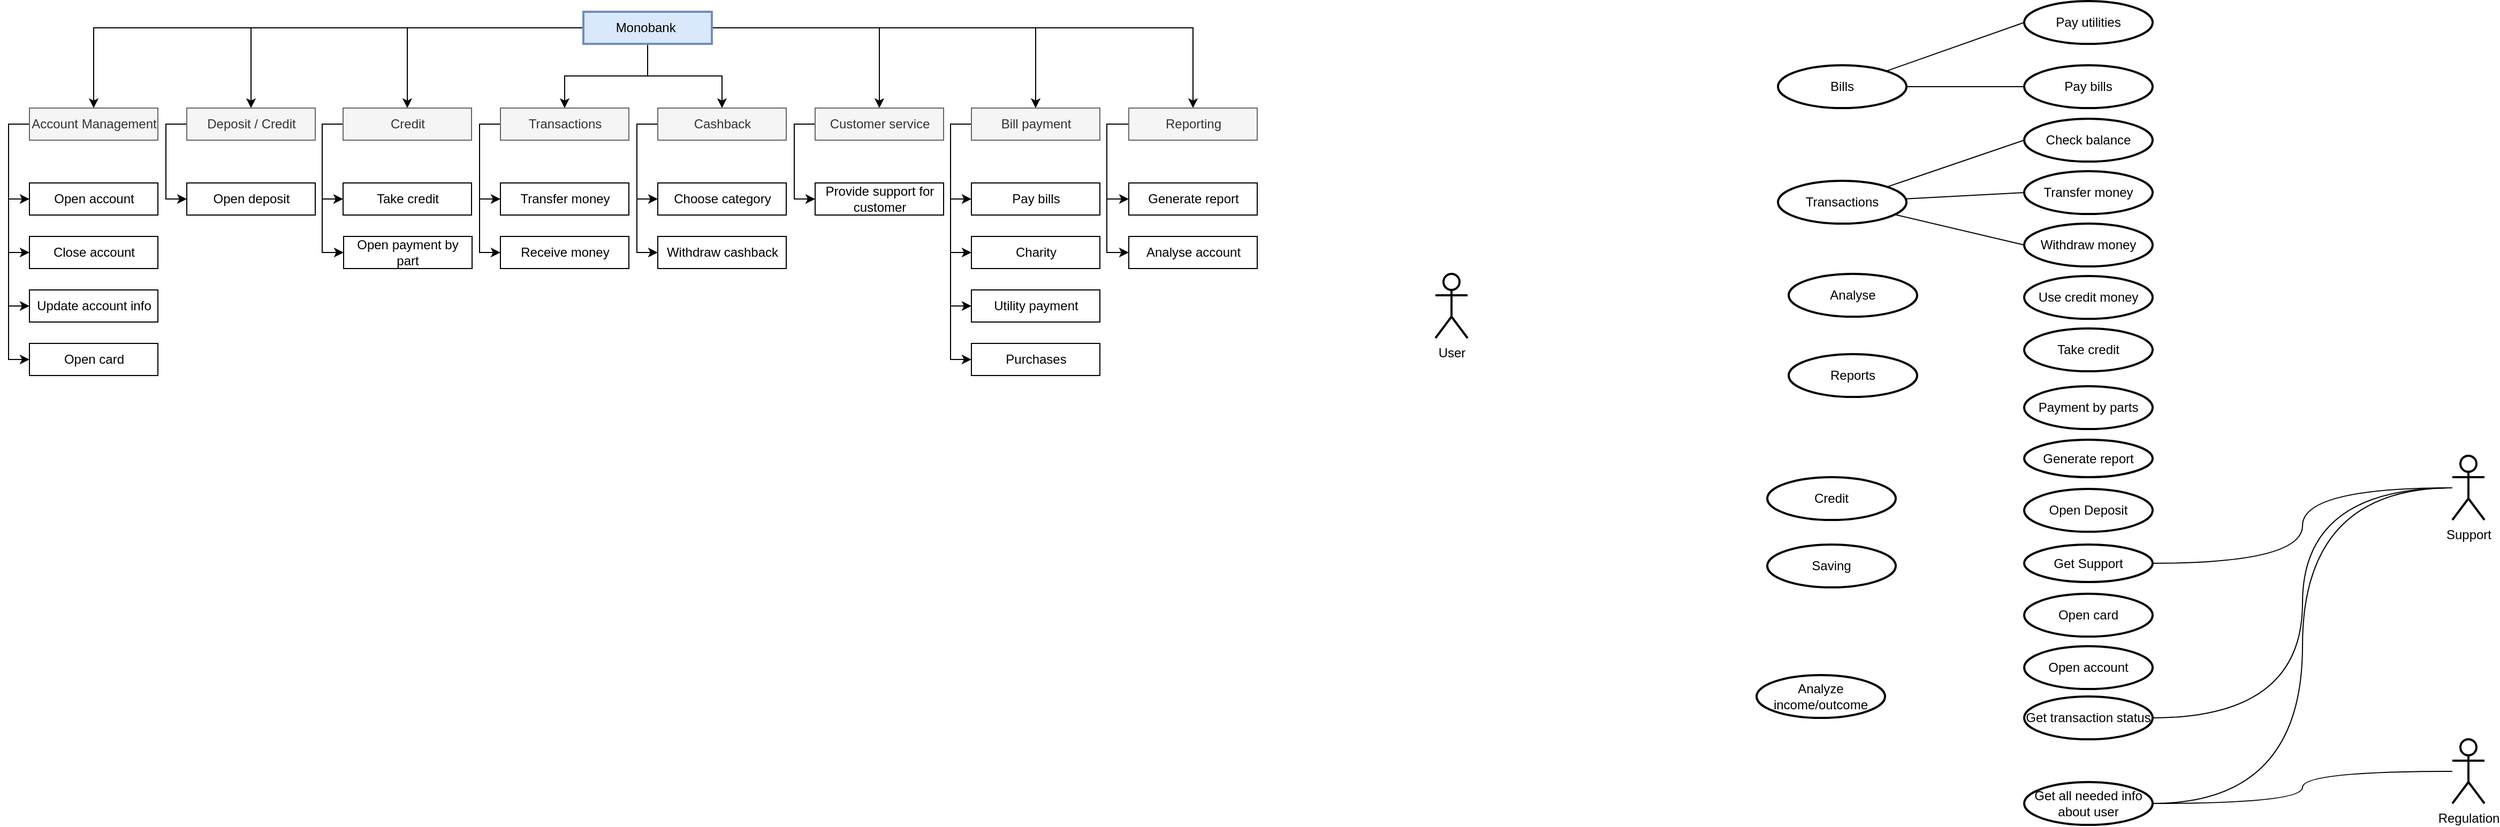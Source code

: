 <mxfile version="20.8.15" type="github">
  <diagram name="Page-1" id="a2duEnbXzy0IIAWoKXlF">
    <mxGraphModel dx="2208" dy="903" grid="1" gridSize="10" guides="1" tooltips="1" connect="1" arrows="1" fold="1" page="1" pageScale="1" pageWidth="827" pageHeight="1169" math="0" shadow="0">
      <root>
        <mxCell id="0" />
        <mxCell id="1" parent="0" />
        <mxCell id="AsIdFK6F4DD6XL9qQPAL-68" style="edgeStyle=orthogonalEdgeStyle;rounded=0;orthogonalLoop=1;jettySize=auto;html=1;" parent="1" source="AsIdFK6F4DD6XL9qQPAL-1" target="AsIdFK6F4DD6XL9qQPAL-2" edge="1">
          <mxGeometry relative="1" as="geometry" />
        </mxCell>
        <mxCell id="AsIdFK6F4DD6XL9qQPAL-69" style="edgeStyle=orthogonalEdgeStyle;rounded=0;orthogonalLoop=1;jettySize=auto;html=1;entryX=0.5;entryY=0;entryDx=0;entryDy=0;" parent="1" source="AsIdFK6F4DD6XL9qQPAL-1" target="AsIdFK6F4DD6XL9qQPAL-38" edge="1">
          <mxGeometry relative="1" as="geometry" />
        </mxCell>
        <mxCell id="AsIdFK6F4DD6XL9qQPAL-70" style="edgeStyle=orthogonalEdgeStyle;rounded=0;orthogonalLoop=1;jettySize=auto;html=1;" parent="1" source="AsIdFK6F4DD6XL9qQPAL-1" target="AsIdFK6F4DD6XL9qQPAL-3" edge="1">
          <mxGeometry relative="1" as="geometry" />
        </mxCell>
        <mxCell id="AsIdFK6F4DD6XL9qQPAL-71" style="edgeStyle=orthogonalEdgeStyle;rounded=0;orthogonalLoop=1;jettySize=auto;html=1;" parent="1" source="AsIdFK6F4DD6XL9qQPAL-1" target="AsIdFK6F4DD6XL9qQPAL-12" edge="1">
          <mxGeometry relative="1" as="geometry" />
        </mxCell>
        <mxCell id="AsIdFK6F4DD6XL9qQPAL-72" style="edgeStyle=orthogonalEdgeStyle;rounded=0;orthogonalLoop=1;jettySize=auto;html=1;entryX=0.5;entryY=0;entryDx=0;entryDy=0;" parent="1" source="AsIdFK6F4DD6XL9qQPAL-1" target="AsIdFK6F4DD6XL9qQPAL-11" edge="1">
          <mxGeometry relative="1" as="geometry" />
        </mxCell>
        <mxCell id="AsIdFK6F4DD6XL9qQPAL-73" style="edgeStyle=orthogonalEdgeStyle;rounded=0;orthogonalLoop=1;jettySize=auto;html=1;" parent="1" source="AsIdFK6F4DD6XL9qQPAL-1" target="AsIdFK6F4DD6XL9qQPAL-4" edge="1">
          <mxGeometry relative="1" as="geometry" />
        </mxCell>
        <mxCell id="AsIdFK6F4DD6XL9qQPAL-74" style="edgeStyle=orthogonalEdgeStyle;rounded=0;orthogonalLoop=1;jettySize=auto;html=1;" parent="1" source="AsIdFK6F4DD6XL9qQPAL-1" target="AsIdFK6F4DD6XL9qQPAL-5" edge="1">
          <mxGeometry relative="1" as="geometry" />
        </mxCell>
        <mxCell id="AsIdFK6F4DD6XL9qQPAL-75" style="edgeStyle=orthogonalEdgeStyle;rounded=0;orthogonalLoop=1;jettySize=auto;html=1;" parent="1" source="AsIdFK6F4DD6XL9qQPAL-1" target="AsIdFK6F4DD6XL9qQPAL-33" edge="1">
          <mxGeometry relative="1" as="geometry" />
        </mxCell>
        <mxCell id="AsIdFK6F4DD6XL9qQPAL-1" value="Monobank&amp;nbsp;" style="rounded=0;whiteSpace=wrap;html=1;strokeWidth=2;fillColor=#dae8fc;strokeColor=#6c8ebf;" parent="1" vertex="1">
          <mxGeometry x="354" y="50" width="120" height="30" as="geometry" />
        </mxCell>
        <mxCell id="AsIdFK6F4DD6XL9qQPAL-53" style="edgeStyle=orthogonalEdgeStyle;rounded=0;orthogonalLoop=1;jettySize=auto;html=1;entryX=0;entryY=0.5;entryDx=0;entryDy=0;" parent="1" source="AsIdFK6F4DD6XL9qQPAL-2" target="AsIdFK6F4DD6XL9qQPAL-14" edge="1">
          <mxGeometry relative="1" as="geometry">
            <Array as="points">
              <mxPoint x="257" y="155" />
              <mxPoint x="257" y="225" />
            </Array>
          </mxGeometry>
        </mxCell>
        <mxCell id="AsIdFK6F4DD6XL9qQPAL-54" style="edgeStyle=orthogonalEdgeStyle;rounded=0;orthogonalLoop=1;jettySize=auto;html=1;entryX=0;entryY=0.5;entryDx=0;entryDy=0;" parent="1" source="AsIdFK6F4DD6XL9qQPAL-2" target="AsIdFK6F4DD6XL9qQPAL-39" edge="1">
          <mxGeometry relative="1" as="geometry">
            <Array as="points">
              <mxPoint x="257" y="155" />
              <mxPoint x="257" y="275" />
            </Array>
          </mxGeometry>
        </mxCell>
        <mxCell id="AsIdFK6F4DD6XL9qQPAL-2" value="Transactions" style="whiteSpace=wrap;html=1;fillColor=#f5f5f5;fontColor=#333333;strokeColor=#666666;" parent="1" vertex="1">
          <mxGeometry x="276.5" y="140" width="120" height="30" as="geometry" />
        </mxCell>
        <mxCell id="AsIdFK6F4DD6XL9qQPAL-50" style="edgeStyle=orthogonalEdgeStyle;rounded=0;orthogonalLoop=1;jettySize=auto;html=1;entryX=0;entryY=0.5;entryDx=0;entryDy=0;" parent="1" source="AsIdFK6F4DD6XL9qQPAL-3" target="AsIdFK6F4DD6XL9qQPAL-27" edge="1">
          <mxGeometry relative="1" as="geometry">
            <Array as="points">
              <mxPoint x="-36" y="155" />
              <mxPoint x="-36" y="225" />
            </Array>
          </mxGeometry>
        </mxCell>
        <mxCell id="AsIdFK6F4DD6XL9qQPAL-3" value="Deposit / Credit" style="whiteSpace=wrap;html=1;fillColor=#f5f5f5;fontColor=#333333;strokeColor=#666666;" parent="1" vertex="1">
          <mxGeometry x="-16.5" y="140" width="120" height="30" as="geometry" />
        </mxCell>
        <mxCell id="AsIdFK6F4DD6XL9qQPAL-58" style="edgeStyle=orthogonalEdgeStyle;rounded=0;orthogonalLoop=1;jettySize=auto;html=1;entryX=0;entryY=0.5;entryDx=0;entryDy=0;" parent="1" source="AsIdFK6F4DD6XL9qQPAL-4" target="AsIdFK6F4DD6XL9qQPAL-40" edge="1">
          <mxGeometry relative="1" as="geometry">
            <Array as="points">
              <mxPoint x="551" y="155" />
              <mxPoint x="551" y="225" />
            </Array>
          </mxGeometry>
        </mxCell>
        <mxCell id="AsIdFK6F4DD6XL9qQPAL-4" value="Customer service" style="whiteSpace=wrap;html=1;fillColor=#f5f5f5;fontColor=#333333;strokeColor=#666666;" parent="1" vertex="1">
          <mxGeometry x="570.5" y="140" width="120" height="30" as="geometry" />
        </mxCell>
        <mxCell id="AsIdFK6F4DD6XL9qQPAL-59" style="edgeStyle=orthogonalEdgeStyle;rounded=0;orthogonalLoop=1;jettySize=auto;html=1;entryX=0;entryY=0.5;entryDx=0;entryDy=0;" parent="1" source="AsIdFK6F4DD6XL9qQPAL-5" target="AsIdFK6F4DD6XL9qQPAL-32" edge="1">
          <mxGeometry relative="1" as="geometry">
            <Array as="points">
              <mxPoint x="697" y="155" />
              <mxPoint x="697" y="225" />
            </Array>
          </mxGeometry>
        </mxCell>
        <mxCell id="AsIdFK6F4DD6XL9qQPAL-60" style="edgeStyle=orthogonalEdgeStyle;rounded=0;orthogonalLoop=1;jettySize=auto;html=1;entryX=0;entryY=0.5;entryDx=0;entryDy=0;" parent="1" source="AsIdFK6F4DD6XL9qQPAL-5" target="AsIdFK6F4DD6XL9qQPAL-7" edge="1">
          <mxGeometry relative="1" as="geometry">
            <Array as="points">
              <mxPoint x="697" y="155" />
              <mxPoint x="697" y="275" />
            </Array>
          </mxGeometry>
        </mxCell>
        <mxCell id="AsIdFK6F4DD6XL9qQPAL-61" style="edgeStyle=orthogonalEdgeStyle;rounded=0;orthogonalLoop=1;jettySize=auto;html=1;entryX=0;entryY=0.5;entryDx=0;entryDy=0;" parent="1" source="AsIdFK6F4DD6XL9qQPAL-5" target="AsIdFK6F4DD6XL9qQPAL-8" edge="1">
          <mxGeometry relative="1" as="geometry">
            <Array as="points">
              <mxPoint x="697" y="155" />
              <mxPoint x="697" y="325" />
            </Array>
          </mxGeometry>
        </mxCell>
        <mxCell id="AsIdFK6F4DD6XL9qQPAL-62" style="edgeStyle=orthogonalEdgeStyle;rounded=0;orthogonalLoop=1;jettySize=auto;html=1;entryX=0;entryY=0.5;entryDx=0;entryDy=0;" parent="1" source="AsIdFK6F4DD6XL9qQPAL-5" target="AsIdFK6F4DD6XL9qQPAL-9" edge="1">
          <mxGeometry relative="1" as="geometry">
            <Array as="points">
              <mxPoint x="697" y="155" />
              <mxPoint x="697" y="375" />
            </Array>
          </mxGeometry>
        </mxCell>
        <mxCell id="AsIdFK6F4DD6XL9qQPAL-5" value="Bill payment" style="whiteSpace=wrap;html=1;fillColor=#f5f5f5;fontColor=#333333;strokeColor=#666666;" parent="1" vertex="1">
          <mxGeometry x="716.5" y="140" width="120" height="30" as="geometry" />
        </mxCell>
        <mxCell id="AsIdFK6F4DD6XL9qQPAL-7" value="Charity" style="whiteSpace=wrap;html=1;" parent="1" vertex="1">
          <mxGeometry x="716.5" y="260" width="120" height="30" as="geometry" />
        </mxCell>
        <mxCell id="AsIdFK6F4DD6XL9qQPAL-8" value="Utility payment" style="whiteSpace=wrap;html=1;" parent="1" vertex="1">
          <mxGeometry x="716.5" y="310" width="120" height="30" as="geometry" />
        </mxCell>
        <mxCell id="AsIdFK6F4DD6XL9qQPAL-9" value="Purchases" style="whiteSpace=wrap;html=1;" parent="1" vertex="1">
          <mxGeometry x="716.5" y="360" width="120" height="30" as="geometry" />
        </mxCell>
        <mxCell id="AsIdFK6F4DD6XL9qQPAL-56" style="edgeStyle=orthogonalEdgeStyle;rounded=0;orthogonalLoop=1;jettySize=auto;html=1;entryX=0;entryY=0.5;entryDx=0;entryDy=0;" parent="1" source="AsIdFK6F4DD6XL9qQPAL-11" target="AsIdFK6F4DD6XL9qQPAL-29" edge="1">
          <mxGeometry relative="1" as="geometry">
            <Array as="points">
              <mxPoint x="404" y="155" />
              <mxPoint x="404" y="225" />
            </Array>
          </mxGeometry>
        </mxCell>
        <mxCell id="AsIdFK6F4DD6XL9qQPAL-57" style="edgeStyle=orthogonalEdgeStyle;rounded=0;orthogonalLoop=1;jettySize=auto;html=1;entryX=0;entryY=0.5;entryDx=0;entryDy=0;" parent="1" source="AsIdFK6F4DD6XL9qQPAL-11" target="AsIdFK6F4DD6XL9qQPAL-31" edge="1">
          <mxGeometry relative="1" as="geometry">
            <Array as="points">
              <mxPoint x="404" y="155" />
              <mxPoint x="404" y="275" />
            </Array>
          </mxGeometry>
        </mxCell>
        <mxCell id="AsIdFK6F4DD6XL9qQPAL-11" value="Cashback" style="whiteSpace=wrap;html=1;fillColor=#f5f5f5;fontColor=#333333;strokeColor=#666666;" parent="1" vertex="1">
          <mxGeometry x="423.5" y="140" width="120" height="30" as="geometry" />
        </mxCell>
        <mxCell id="AsIdFK6F4DD6XL9qQPAL-47" style="edgeStyle=orthogonalEdgeStyle;rounded=0;orthogonalLoop=1;jettySize=auto;html=1;entryX=0;entryY=0.5;entryDx=0;entryDy=0;" parent="1" source="AsIdFK6F4DD6XL9qQPAL-12" target="AsIdFK6F4DD6XL9qQPAL-35" edge="1">
          <mxGeometry relative="1" as="geometry">
            <Array as="points">
              <mxPoint x="-183" y="155" />
              <mxPoint x="-183" y="225" />
            </Array>
          </mxGeometry>
        </mxCell>
        <mxCell id="AsIdFK6F4DD6XL9qQPAL-48" style="edgeStyle=orthogonalEdgeStyle;rounded=0;orthogonalLoop=1;jettySize=auto;html=1;entryX=0;entryY=0.5;entryDx=0;entryDy=0;" parent="1" source="AsIdFK6F4DD6XL9qQPAL-12" target="AsIdFK6F4DD6XL9qQPAL-36" edge="1">
          <mxGeometry relative="1" as="geometry">
            <Array as="points">
              <mxPoint x="-183" y="155" />
              <mxPoint x="-183" y="275" />
            </Array>
          </mxGeometry>
        </mxCell>
        <mxCell id="AsIdFK6F4DD6XL9qQPAL-49" style="edgeStyle=orthogonalEdgeStyle;rounded=0;orthogonalLoop=1;jettySize=auto;html=1;entryX=0;entryY=0.5;entryDx=0;entryDy=0;" parent="1" source="AsIdFK6F4DD6XL9qQPAL-12" target="AsIdFK6F4DD6XL9qQPAL-37" edge="1">
          <mxGeometry relative="1" as="geometry">
            <Array as="points">
              <mxPoint x="-183" y="155" />
              <mxPoint x="-183" y="325" />
            </Array>
          </mxGeometry>
        </mxCell>
        <mxCell id="AsIdFK6F4DD6XL9qQPAL-88" style="edgeStyle=orthogonalEdgeStyle;rounded=0;orthogonalLoop=1;jettySize=auto;html=1;entryX=0;entryY=0.5;entryDx=0;entryDy=0;" parent="1" source="AsIdFK6F4DD6XL9qQPAL-12" target="AsIdFK6F4DD6XL9qQPAL-87" edge="1">
          <mxGeometry relative="1" as="geometry">
            <Array as="points">
              <mxPoint x="-183" y="155" />
              <mxPoint x="-183" y="375" />
            </Array>
          </mxGeometry>
        </mxCell>
        <mxCell id="AsIdFK6F4DD6XL9qQPAL-12" value="Account Management" style="whiteSpace=wrap;html=1;fillColor=#f5f5f5;fontColor=#333333;strokeColor=#666666;" parent="1" vertex="1">
          <mxGeometry x="-163.5" y="140" width="120" height="30" as="geometry" />
        </mxCell>
        <mxCell id="AsIdFK6F4DD6XL9qQPAL-14" value="Transfer money" style="whiteSpace=wrap;html=1;" parent="1" vertex="1">
          <mxGeometry x="276.5" y="210" width="120" height="30" as="geometry" />
        </mxCell>
        <mxCell id="AsIdFK6F4DD6XL9qQPAL-16" value="Generate report" style="whiteSpace=wrap;html=1;" parent="1" vertex="1">
          <mxGeometry x="863.5" y="210" width="120" height="30" as="geometry" />
        </mxCell>
        <mxCell id="AsIdFK6F4DD6XL9qQPAL-22" value="Take credit" style="whiteSpace=wrap;html=1;" parent="1" vertex="1">
          <mxGeometry x="129.5" y="210" width="120" height="30" as="geometry" />
        </mxCell>
        <mxCell id="AsIdFK6F4DD6XL9qQPAL-24" value="Open payment by part" style="whiteSpace=wrap;html=1;" parent="1" vertex="1">
          <mxGeometry x="130" y="260" width="120" height="30" as="geometry" />
        </mxCell>
        <mxCell id="AsIdFK6F4DD6XL9qQPAL-27" value="Open deposit" style="whiteSpace=wrap;html=1;" parent="1" vertex="1">
          <mxGeometry x="-16.5" y="210" width="120" height="30" as="geometry" />
        </mxCell>
        <mxCell id="AsIdFK6F4DD6XL9qQPAL-29" value="Choose category" style="whiteSpace=wrap;html=1;" parent="1" vertex="1">
          <mxGeometry x="423.5" y="210" width="120" height="30" as="geometry" />
        </mxCell>
        <mxCell id="AsIdFK6F4DD6XL9qQPAL-31" value="Withdraw cashback" style="whiteSpace=wrap;html=1;" parent="1" vertex="1">
          <mxGeometry x="423.5" y="260" width="120" height="30" as="geometry" />
        </mxCell>
        <mxCell id="AsIdFK6F4DD6XL9qQPAL-32" value="Pay bills" style="whiteSpace=wrap;html=1;" parent="1" vertex="1">
          <mxGeometry x="716.5" y="210" width="120" height="30" as="geometry" />
        </mxCell>
        <mxCell id="AsIdFK6F4DD6XL9qQPAL-66" style="edgeStyle=orthogonalEdgeStyle;rounded=0;orthogonalLoop=1;jettySize=auto;html=1;entryX=0;entryY=0.5;entryDx=0;entryDy=0;" parent="1" source="AsIdFK6F4DD6XL9qQPAL-33" target="AsIdFK6F4DD6XL9qQPAL-16" edge="1">
          <mxGeometry relative="1" as="geometry">
            <Array as="points">
              <mxPoint x="843" y="155" />
              <mxPoint x="843" y="225" />
            </Array>
          </mxGeometry>
        </mxCell>
        <mxCell id="AsIdFK6F4DD6XL9qQPAL-67" style="edgeStyle=orthogonalEdgeStyle;rounded=0;orthogonalLoop=1;jettySize=auto;html=1;entryX=0;entryY=0.5;entryDx=0;entryDy=0;" parent="1" source="AsIdFK6F4DD6XL9qQPAL-33" target="AsIdFK6F4DD6XL9qQPAL-34" edge="1">
          <mxGeometry relative="1" as="geometry">
            <Array as="points">
              <mxPoint x="843" y="155" />
              <mxPoint x="843" y="275" />
            </Array>
          </mxGeometry>
        </mxCell>
        <mxCell id="AsIdFK6F4DD6XL9qQPAL-33" value="Reporting" style="whiteSpace=wrap;html=1;fillColor=#f5f5f5;fontColor=#333333;strokeColor=#666666;" parent="1" vertex="1">
          <mxGeometry x="863.5" y="140" width="120" height="30" as="geometry" />
        </mxCell>
        <mxCell id="AsIdFK6F4DD6XL9qQPAL-34" value="Analyse account" style="whiteSpace=wrap;html=1;" parent="1" vertex="1">
          <mxGeometry x="863.5" y="260" width="120" height="30" as="geometry" />
        </mxCell>
        <mxCell id="AsIdFK6F4DD6XL9qQPAL-35" value="Open account" style="whiteSpace=wrap;html=1;" parent="1" vertex="1">
          <mxGeometry x="-163.5" y="210" width="120" height="30" as="geometry" />
        </mxCell>
        <mxCell id="AsIdFK6F4DD6XL9qQPAL-36" value="Close account" style="whiteSpace=wrap;html=1;" parent="1" vertex="1">
          <mxGeometry x="-163.5" y="260" width="120" height="30" as="geometry" />
        </mxCell>
        <mxCell id="AsIdFK6F4DD6XL9qQPAL-37" value="Update account info" style="whiteSpace=wrap;html=1;" parent="1" vertex="1">
          <mxGeometry x="-163.5" y="310" width="120" height="30" as="geometry" />
        </mxCell>
        <mxCell id="AsIdFK6F4DD6XL9qQPAL-51" style="edgeStyle=orthogonalEdgeStyle;rounded=0;orthogonalLoop=1;jettySize=auto;html=1;entryX=0;entryY=0.5;entryDx=0;entryDy=0;" parent="1" source="AsIdFK6F4DD6XL9qQPAL-38" target="AsIdFK6F4DD6XL9qQPAL-22" edge="1">
          <mxGeometry relative="1" as="geometry">
            <Array as="points">
              <mxPoint x="110" y="155" />
              <mxPoint x="110" y="225" />
            </Array>
          </mxGeometry>
        </mxCell>
        <mxCell id="AsIdFK6F4DD6XL9qQPAL-52" style="edgeStyle=orthogonalEdgeStyle;rounded=0;orthogonalLoop=1;jettySize=auto;html=1;entryX=0;entryY=0.5;entryDx=0;entryDy=0;" parent="1" source="AsIdFK6F4DD6XL9qQPAL-38" target="AsIdFK6F4DD6XL9qQPAL-24" edge="1">
          <mxGeometry relative="1" as="geometry">
            <Array as="points">
              <mxPoint x="110" y="155" />
              <mxPoint x="110" y="275" />
            </Array>
          </mxGeometry>
        </mxCell>
        <mxCell id="AsIdFK6F4DD6XL9qQPAL-38" value="Credit" style="whiteSpace=wrap;html=1;fillColor=#f5f5f5;fontColor=#333333;strokeColor=#666666;" parent="1" vertex="1">
          <mxGeometry x="129.5" y="140" width="120" height="30" as="geometry" />
        </mxCell>
        <mxCell id="AsIdFK6F4DD6XL9qQPAL-39" value="Receive money" style="whiteSpace=wrap;html=1;" parent="1" vertex="1">
          <mxGeometry x="276.5" y="260" width="120" height="30" as="geometry" />
        </mxCell>
        <mxCell id="AsIdFK6F4DD6XL9qQPAL-40" value="Provide support for customer" style="whiteSpace=wrap;html=1;" parent="1" vertex="1">
          <mxGeometry x="570.5" y="210" width="120" height="30" as="geometry" />
        </mxCell>
        <mxCell id="AsIdFK6F4DD6XL9qQPAL-76" value="Transfer money" style="ellipse;whiteSpace=wrap;html=1;strokeWidth=2;" parent="1" vertex="1">
          <mxGeometry x="1700" y="199" width="120" height="40" as="geometry" />
        </mxCell>
        <mxCell id="AsIdFK6F4DD6XL9qQPAL-77" value="Open Deposit" style="ellipse;whiteSpace=wrap;html=1;strokeWidth=2;" parent="1" vertex="1">
          <mxGeometry x="1700" y="496" width="120" height="40" as="geometry" />
        </mxCell>
        <mxCell id="AsIdFK6F4DD6XL9qQPAL-78" value="Take credit" style="ellipse;whiteSpace=wrap;html=1;strokeWidth=2;" parent="1" vertex="1">
          <mxGeometry x="1700" y="346" width="120" height="40" as="geometry" />
        </mxCell>
        <mxCell id="AsIdFK6F4DD6XL9qQPAL-79" value="Payment by parts" style="ellipse;whiteSpace=wrap;html=1;strokeWidth=2;" parent="1" vertex="1">
          <mxGeometry x="1700" y="400" width="120" height="40" as="geometry" />
        </mxCell>
        <mxCell id="AsIdFK6F4DD6XL9qQPAL-80" value="User" style="shape=umlActor;verticalLabelPosition=bottom;verticalAlign=top;html=1;outlineConnect=0;strokeWidth=2;" parent="1" vertex="1">
          <mxGeometry x="1150" y="295" width="30" height="60" as="geometry" />
        </mxCell>
        <mxCell id="4nMvluG5tk5VkBTDZK9o-20" style="edgeStyle=orthogonalEdgeStyle;curved=1;orthogonalLoop=1;jettySize=auto;html=1;entryX=1;entryY=0.5;entryDx=0;entryDy=0;endArrow=none;endFill=0;" edge="1" parent="1" source="AsIdFK6F4DD6XL9qQPAL-81" target="4nMvluG5tk5VkBTDZK9o-19">
          <mxGeometry relative="1" as="geometry" />
        </mxCell>
        <mxCell id="AsIdFK6F4DD6XL9qQPAL-81" value="Regulation" style="shape=umlActor;verticalLabelPosition=bottom;verticalAlign=top;html=1;outlineConnect=0;strokeWidth=2;" parent="1" vertex="1">
          <mxGeometry x="2100" y="730" width="30" height="60" as="geometry" />
        </mxCell>
        <mxCell id="4nMvluG5tk5VkBTDZK9o-4" style="edgeStyle=orthogonalEdgeStyle;rounded=0;orthogonalLoop=1;jettySize=auto;html=1;entryX=1;entryY=0.5;entryDx=0;entryDy=0;curved=1;endArrow=none;endFill=0;" edge="1" parent="1" source="AsIdFK6F4DD6XL9qQPAL-82" target="AsIdFK6F4DD6XL9qQPAL-85">
          <mxGeometry relative="1" as="geometry" />
        </mxCell>
        <mxCell id="4nMvluG5tk5VkBTDZK9o-21" style="edgeStyle=orthogonalEdgeStyle;curved=1;orthogonalLoop=1;jettySize=auto;html=1;entryX=1;entryY=0.5;entryDx=0;entryDy=0;endArrow=none;endFill=0;" edge="1" parent="1" source="AsIdFK6F4DD6XL9qQPAL-82" target="4nMvluG5tk5VkBTDZK9o-19">
          <mxGeometry relative="1" as="geometry" />
        </mxCell>
        <mxCell id="4nMvluG5tk5VkBTDZK9o-24" style="edgeStyle=orthogonalEdgeStyle;curved=1;orthogonalLoop=1;jettySize=auto;html=1;entryX=1;entryY=0.5;entryDx=0;entryDy=0;endArrow=none;endFill=0;" edge="1" parent="1" source="AsIdFK6F4DD6XL9qQPAL-82" target="4nMvluG5tk5VkBTDZK9o-22">
          <mxGeometry relative="1" as="geometry" />
        </mxCell>
        <mxCell id="AsIdFK6F4DD6XL9qQPAL-82" value="Support" style="shape=umlActor;verticalLabelPosition=bottom;verticalAlign=top;html=1;outlineConnect=0;strokeWidth=2;" parent="1" vertex="1">
          <mxGeometry x="2100" y="465" width="30" height="60" as="geometry" />
        </mxCell>
        <mxCell id="AsIdFK6F4DD6XL9qQPAL-83" value="Generate report" style="ellipse;whiteSpace=wrap;html=1;strokeWidth=2;" parent="1" vertex="1">
          <mxGeometry x="1700" y="450" width="120" height="35" as="geometry" />
        </mxCell>
        <mxCell id="AsIdFK6F4DD6XL9qQPAL-84" value="Open card" style="ellipse;whiteSpace=wrap;html=1;strokeWidth=2;" parent="1" vertex="1">
          <mxGeometry x="1700" y="594" width="120" height="40" as="geometry" />
        </mxCell>
        <mxCell id="AsIdFK6F4DD6XL9qQPAL-85" value="Get Support" style="ellipse;whiteSpace=wrap;html=1;strokeWidth=2;" parent="1" vertex="1">
          <mxGeometry x="1700" y="548" width="120" height="35" as="geometry" />
        </mxCell>
        <mxCell id="AsIdFK6F4DD6XL9qQPAL-86" value="Use credit money" style="ellipse;whiteSpace=wrap;html=1;strokeWidth=2;" parent="1" vertex="1">
          <mxGeometry x="1700" y="297" width="120" height="40" as="geometry" />
        </mxCell>
        <mxCell id="AsIdFK6F4DD6XL9qQPAL-87" value="Open card" style="whiteSpace=wrap;html=1;" parent="1" vertex="1">
          <mxGeometry x="-163.5" y="360" width="120" height="30" as="geometry" />
        </mxCell>
        <mxCell id="4nMvluG5tk5VkBTDZK9o-1" value="Withdraw money" style="ellipse;whiteSpace=wrap;html=1;strokeWidth=2;" vertex="1" parent="1">
          <mxGeometry x="1700" y="248" width="120" height="40" as="geometry" />
        </mxCell>
        <mxCell id="4nMvluG5tk5VkBTDZK9o-2" value="Open account" style="ellipse;whiteSpace=wrap;html=1;strokeWidth=2;" vertex="1" parent="1">
          <mxGeometry x="1700" y="643" width="120" height="40" as="geometry" />
        </mxCell>
        <mxCell id="4nMvluG5tk5VkBTDZK9o-3" value="Check balance" style="ellipse;whiteSpace=wrap;html=1;strokeWidth=2;" vertex="1" parent="1">
          <mxGeometry x="1700" y="150" width="120" height="40" as="geometry" />
        </mxCell>
        <mxCell id="4nMvluG5tk5VkBTDZK9o-19" value="Get all needed info about user" style="ellipse;whiteSpace=wrap;html=1;strokeWidth=2;" vertex="1" parent="1">
          <mxGeometry x="1700" y="770" width="120" height="40" as="geometry" />
        </mxCell>
        <mxCell id="4nMvluG5tk5VkBTDZK9o-22" value="Get transaction status" style="ellipse;whiteSpace=wrap;html=1;strokeWidth=2;" vertex="1" parent="1">
          <mxGeometry x="1700" y="690" width="120" height="40" as="geometry" />
        </mxCell>
        <mxCell id="4nMvluG5tk5VkBTDZK9o-26" value="Pay bills" style="ellipse;whiteSpace=wrap;html=1;strokeWidth=2;" vertex="1" parent="1">
          <mxGeometry x="1700" y="100" width="120" height="40" as="geometry" />
        </mxCell>
        <mxCell id="4nMvluG5tk5VkBTDZK9o-28" value="Analyze income/outcome" style="ellipse;whiteSpace=wrap;html=1;strokeWidth=2;" vertex="1" parent="1">
          <mxGeometry x="1450" y="670" width="120" height="40" as="geometry" />
        </mxCell>
        <mxCell id="4nMvluG5tk5VkBTDZK9o-43" style="edgeStyle=none;orthogonalLoop=1;jettySize=auto;html=1;entryX=0;entryY=0.5;entryDx=0;entryDy=0;endArrow=none;endFill=0;" edge="1" parent="1" source="4nMvluG5tk5VkBTDZK9o-34" target="4nMvluG5tk5VkBTDZK9o-3">
          <mxGeometry relative="1" as="geometry" />
        </mxCell>
        <mxCell id="4nMvluG5tk5VkBTDZK9o-44" style="edgeStyle=none;orthogonalLoop=1;jettySize=auto;html=1;entryX=0;entryY=0.5;entryDx=0;entryDy=0;endArrow=none;endFill=0;" edge="1" parent="1" source="4nMvluG5tk5VkBTDZK9o-34" target="AsIdFK6F4DD6XL9qQPAL-76">
          <mxGeometry relative="1" as="geometry" />
        </mxCell>
        <mxCell id="4nMvluG5tk5VkBTDZK9o-45" style="edgeStyle=none;orthogonalLoop=1;jettySize=auto;html=1;entryX=0;entryY=0.5;entryDx=0;entryDy=0;endArrow=none;endFill=0;" edge="1" parent="1" source="4nMvluG5tk5VkBTDZK9o-34" target="4nMvluG5tk5VkBTDZK9o-1">
          <mxGeometry relative="1" as="geometry" />
        </mxCell>
        <mxCell id="4nMvluG5tk5VkBTDZK9o-34" value="Transactions" style="ellipse;whiteSpace=wrap;html=1;strokeWidth=2;" vertex="1" parent="1">
          <mxGeometry x="1470" y="208" width="120" height="40" as="geometry" />
        </mxCell>
        <mxCell id="4nMvluG5tk5VkBTDZK9o-35" value="Analyse" style="ellipse;whiteSpace=wrap;html=1;strokeWidth=2;" vertex="1" parent="1">
          <mxGeometry x="1480" y="295" width="120" height="40" as="geometry" />
        </mxCell>
        <mxCell id="4nMvluG5tk5VkBTDZK9o-36" value="Reports" style="ellipse;whiteSpace=wrap;html=1;strokeWidth=2;" vertex="1" parent="1">
          <mxGeometry x="1480" y="370" width="120" height="40" as="geometry" />
        </mxCell>
        <mxCell id="4nMvluG5tk5VkBTDZK9o-40" style="orthogonalLoop=1;jettySize=auto;html=1;entryX=0;entryY=0.5;entryDx=0;entryDy=0;endArrow=none;endFill=0;" edge="1" parent="1" source="4nMvluG5tk5VkBTDZK9o-37" target="4nMvluG5tk5VkBTDZK9o-26">
          <mxGeometry relative="1" as="geometry" />
        </mxCell>
        <mxCell id="4nMvluG5tk5VkBTDZK9o-42" style="edgeStyle=none;orthogonalLoop=1;jettySize=auto;html=1;entryX=0;entryY=0.5;entryDx=0;entryDy=0;endArrow=none;endFill=0;" edge="1" parent="1" source="4nMvluG5tk5VkBTDZK9o-37" target="4nMvluG5tk5VkBTDZK9o-41">
          <mxGeometry relative="1" as="geometry" />
        </mxCell>
        <mxCell id="4nMvluG5tk5VkBTDZK9o-37" value="Bills" style="ellipse;whiteSpace=wrap;html=1;strokeWidth=2;" vertex="1" parent="1">
          <mxGeometry x="1470" y="100" width="120" height="40" as="geometry" />
        </mxCell>
        <mxCell id="4nMvluG5tk5VkBTDZK9o-38" value="Credit" style="ellipse;whiteSpace=wrap;html=1;strokeWidth=2;" vertex="1" parent="1">
          <mxGeometry x="1460" y="485" width="120" height="40" as="geometry" />
        </mxCell>
        <mxCell id="4nMvluG5tk5VkBTDZK9o-39" value="Saving" style="ellipse;whiteSpace=wrap;html=1;strokeWidth=2;" vertex="1" parent="1">
          <mxGeometry x="1460" y="548" width="120" height="40" as="geometry" />
        </mxCell>
        <mxCell id="4nMvluG5tk5VkBTDZK9o-41" value="Pay utilities" style="ellipse;whiteSpace=wrap;html=1;strokeWidth=2;" vertex="1" parent="1">
          <mxGeometry x="1700" y="40" width="120" height="40" as="geometry" />
        </mxCell>
      </root>
    </mxGraphModel>
  </diagram>
</mxfile>
